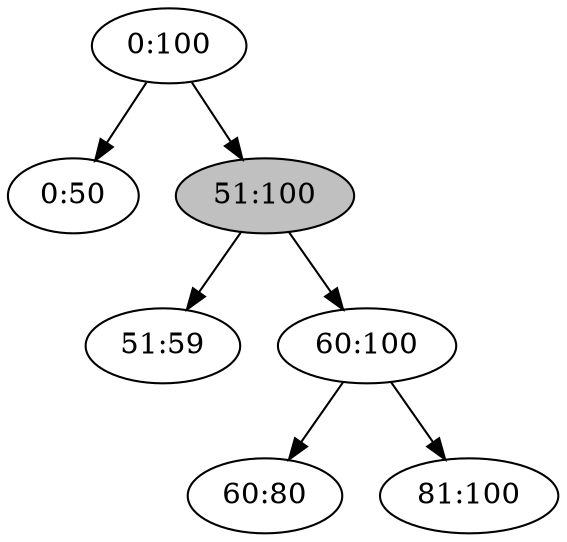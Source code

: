 digraph "r1-i60:80" {

/* Nodes */

N_0_100[label="0:100"];
N_0_50[label="0:50"];
N_51_100[label="51:100"][style="filled"][fillcolor="grey"];
N_51_59[label="51:59"];
N_60_100[label="60:100"];
N_60_80[label="60:80"];
N_81_100[label="81:100"];

/* Edges */

N_0_100 -> N_0_50;
N_51_100 -> N_51_59;
N_60_100 -> N_60_80;
N_60_100 -> N_81_100;
N_51_100 -> N_60_100;
N_0_100 -> N_51_100;
}
